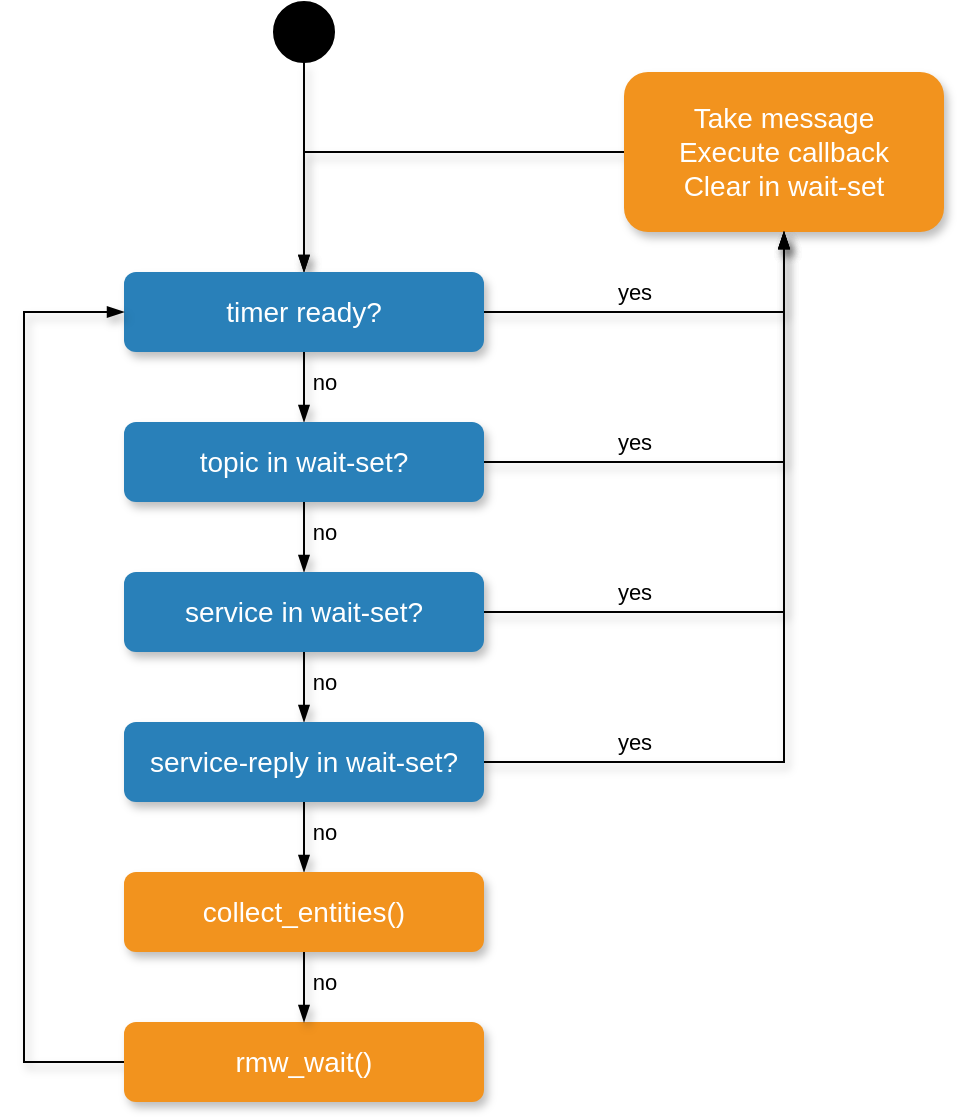 <mxfile version="27.0.5">
  <diagram name="Page-1" id="fbcf5db9-b524-4cd4-e4f3-379dc89c3999">
    <mxGraphModel dx="1834" dy="-552" grid="1" gridSize="5" guides="1" tooltips="1" connect="1" arrows="1" fold="1" page="1" pageScale="1" pageWidth="850" pageHeight="1100" background="none" math="0" shadow="0">
      <root>
        <mxCell id="0" />
        <mxCell id="1" parent="0" />
        <mxCell id="i0LwA6_2LNfJ_4SGPeoE-87" style="edgeStyle=orthogonalEdgeStyle;rounded=0;orthogonalLoop=1;jettySize=auto;html=1;exitX=0.5;exitY=1;exitDx=0;exitDy=0;entryX=0.5;entryY=0;entryDx=0;entryDy=0;shadow=1;hachureGap=4;strokeColor=default;align=center;verticalAlign=middle;fontFamily=Architects Daughter;fontSource=https%3A%2F%2Ffonts.googleapis.com%2Fcss%3Ffamily%3DArchitects%2BDaughter;fontSize=11;fontColor=default;labelBackgroundColor=none;endArrow=blockThin;endFill=1;flowAnimation=0;targetPerimeterSpacing=0;curved=0;" parent="1" source="i0LwA6_2LNfJ_4SGPeoE-84" target="i0LwA6_2LNfJ_4SGPeoE-86" edge="1">
          <mxGeometry relative="1" as="geometry" />
        </mxCell>
        <mxCell id="i0LwA6_2LNfJ_4SGPeoE-84" value="" style="ellipse;fillColor=strokeColor;html=1;labelBackgroundColor=none;" parent="1" vertex="1">
          <mxGeometry x="-455" y="1145" width="30" height="30" as="geometry" />
        </mxCell>
        <mxCell id="i0LwA6_2LNfJ_4SGPeoE-88" style="edgeStyle=none;shape=connector;curved=0;rounded=0;hachureGap=4;orthogonalLoop=1;jettySize=auto;html=1;entryX=0.5;entryY=0;entryDx=0;entryDy=0;shadow=1;strokeColor=default;align=center;verticalAlign=middle;fontFamily=Architects Daughter;fontSource=https%3A%2F%2Ffonts.googleapis.com%2Fcss%3Ffamily%3DArchitects%2BDaughter;fontSize=11;fontColor=default;labelBackgroundColor=none;endArrow=blockThin;endFill=1;flowAnimation=0;targetPerimeterSpacing=0;" parent="1" source="i0LwA6_2LNfJ_4SGPeoE-85" target="i0LwA6_2LNfJ_4SGPeoE-86" edge="1">
          <mxGeometry relative="1" as="geometry">
            <Array as="points">
              <mxPoint x="-440" y="1220" />
            </Array>
          </mxGeometry>
        </mxCell>
        <mxCell id="i0LwA6_2LNfJ_4SGPeoE-85" value="Take message&lt;br&gt;Execute callback&lt;div&gt;Clear in wait-set&lt;/div&gt;" style="rounded=1;whiteSpace=wrap;html=1;strokeColor=none;strokeWidth=1;fillColor=#F2931E;fontSize=14;fontColor=#FFFFFF;align=center;gradientColor=none;gradientDirection=east;verticalAlign=middle;shadow=1;labelBackgroundColor=none;" parent="1" vertex="1">
          <mxGeometry x="-280" y="1180" width="160" height="80" as="geometry" />
        </mxCell>
        <mxCell id="i0LwA6_2LNfJ_4SGPeoE-94" value="no" style="edgeStyle=none;shape=connector;curved=0;rounded=0;hachureGap=4;orthogonalLoop=1;jettySize=auto;html=1;exitX=0.5;exitY=1;exitDx=0;exitDy=0;entryX=0.5;entryY=0;entryDx=0;entryDy=0;shadow=1;strokeColor=default;align=center;verticalAlign=middle;fontFamily=Helvetica;fontSize=11;fontColor=default;labelBackgroundColor=none;endArrow=blockThin;endFill=1;flowAnimation=0;targetPerimeterSpacing=0;" parent="1" source="i0LwA6_2LNfJ_4SGPeoE-86" target="i0LwA6_2LNfJ_4SGPeoE-90" edge="1">
          <mxGeometry x="-0.143" y="10" relative="1" as="geometry">
            <mxPoint as="offset" />
          </mxGeometry>
        </mxCell>
        <mxCell id="i0LwA6_2LNfJ_4SGPeoE-103" value="yes" style="edgeStyle=none;shape=connector;curved=0;rounded=0;hachureGap=4;orthogonalLoop=1;jettySize=auto;html=1;exitX=1;exitY=0.5;exitDx=0;exitDy=0;entryX=0.5;entryY=1;entryDx=0;entryDy=0;shadow=1;strokeColor=default;align=center;verticalAlign=middle;fontFamily=Helvetica;fontSize=11;fontColor=default;labelBackgroundColor=none;endArrow=blockThin;endFill=1;flowAnimation=0;targetPerimeterSpacing=0;" parent="1" source="i0LwA6_2LNfJ_4SGPeoE-86" target="i0LwA6_2LNfJ_4SGPeoE-85" edge="1">
          <mxGeometry x="-0.21" y="10" relative="1" as="geometry">
            <Array as="points">
              <mxPoint x="-200" y="1300" />
            </Array>
            <mxPoint as="offset" />
          </mxGeometry>
        </mxCell>
        <mxCell id="i0LwA6_2LNfJ_4SGPeoE-86" value="timer ready?" style="rounded=1;whiteSpace=wrap;html=1;strokeColor=none;strokeWidth=1;fillColor=#2980B9;fontSize=14;fontColor=#FFFFFF;align=center;gradientColor=none;gradientDirection=east;verticalAlign=middle;shadow=1;labelBackgroundColor=none;" parent="1" vertex="1">
          <mxGeometry x="-530" y="1280" width="180" height="40" as="geometry" />
        </mxCell>
        <mxCell id="i0LwA6_2LNfJ_4SGPeoE-102" style="edgeStyle=none;shape=connector;curved=0;rounded=0;hachureGap=4;orthogonalLoop=1;jettySize=auto;html=1;exitX=0;exitY=0.5;exitDx=0;exitDy=0;entryX=0;entryY=0.5;entryDx=0;entryDy=0;shadow=1;strokeColor=default;align=center;verticalAlign=middle;fontFamily=Helvetica;fontSize=11;fontColor=default;labelBackgroundColor=none;endArrow=blockThin;endFill=1;flowAnimation=0;targetPerimeterSpacing=0;" parent="1" source="i0LwA6_2LNfJ_4SGPeoE-89" target="i0LwA6_2LNfJ_4SGPeoE-86" edge="1">
          <mxGeometry relative="1" as="geometry">
            <Array as="points">
              <mxPoint x="-580" y="1675" />
              <mxPoint x="-580" y="1300" />
            </Array>
          </mxGeometry>
        </mxCell>
        <mxCell id="i0LwA6_2LNfJ_4SGPeoE-89" value="rmw_wait()" style="rounded=1;whiteSpace=wrap;html=1;strokeColor=none;strokeWidth=1;fillColor=#F2931E;fontSize=14;fontColor=#FFFFFF;align=center;gradientColor=none;gradientDirection=east;verticalAlign=middle;shadow=1;labelBackgroundColor=none;" parent="1" vertex="1">
          <mxGeometry x="-530" y="1655" width="180" height="40" as="geometry" />
        </mxCell>
        <mxCell id="i0LwA6_2LNfJ_4SGPeoE-95" value="no" style="edgeStyle=none;shape=connector;curved=0;rounded=0;hachureGap=4;orthogonalLoop=1;jettySize=auto;html=1;entryX=0.5;entryY=0;entryDx=0;entryDy=0;shadow=1;strokeColor=default;align=center;verticalAlign=middle;fontFamily=Helvetica;fontSize=11;fontColor=default;labelBackgroundColor=none;endArrow=blockThin;endFill=1;flowAnimation=0;targetPerimeterSpacing=0;" parent="1" source="i0LwA6_2LNfJ_4SGPeoE-90" target="i0LwA6_2LNfJ_4SGPeoE-91" edge="1">
          <mxGeometry x="-0.143" y="10" relative="1" as="geometry">
            <mxPoint as="offset" />
          </mxGeometry>
        </mxCell>
        <mxCell id="i0LwA6_2LNfJ_4SGPeoE-104" value="yes" style="edgeStyle=none;shape=connector;curved=0;rounded=0;hachureGap=4;orthogonalLoop=1;jettySize=auto;html=1;exitX=1;exitY=0.5;exitDx=0;exitDy=0;shadow=1;strokeColor=default;align=center;verticalAlign=middle;fontFamily=Helvetica;fontSize=11;fontColor=default;labelBackgroundColor=none;endArrow=blockThin;endFill=1;flowAnimation=0;targetPerimeterSpacing=0;" parent="1" source="i0LwA6_2LNfJ_4SGPeoE-90" edge="1">
          <mxGeometry x="-0.434" y="10" relative="1" as="geometry">
            <mxPoint x="-200" y="1260" as="targetPoint" />
            <Array as="points">
              <mxPoint x="-200" y="1375" />
            </Array>
            <mxPoint as="offset" />
          </mxGeometry>
        </mxCell>
        <mxCell id="i0LwA6_2LNfJ_4SGPeoE-90" value="topic in wait-set?" style="rounded=1;whiteSpace=wrap;html=1;strokeColor=none;strokeWidth=1;fillColor=#2980B9;fontSize=14;fontColor=#FFFFFF;align=center;gradientColor=none;gradientDirection=east;verticalAlign=middle;shadow=1;labelBackgroundColor=none;" parent="1" vertex="1">
          <mxGeometry x="-530" y="1355" width="180" height="40" as="geometry" />
        </mxCell>
        <mxCell id="i0LwA6_2LNfJ_4SGPeoE-96" value="no" style="edgeStyle=none;shape=connector;curved=0;rounded=0;hachureGap=4;orthogonalLoop=1;jettySize=auto;html=1;entryX=0.5;entryY=0;entryDx=0;entryDy=0;shadow=1;strokeColor=default;align=center;verticalAlign=middle;fontFamily=Helvetica;fontSize=11;fontColor=default;labelBackgroundColor=none;endArrow=blockThin;endFill=1;flowAnimation=0;targetPerimeterSpacing=0;" parent="1" source="i0LwA6_2LNfJ_4SGPeoE-91" target="i0LwA6_2LNfJ_4SGPeoE-92" edge="1">
          <mxGeometry x="-0.143" y="10" relative="1" as="geometry">
            <mxPoint as="offset" />
          </mxGeometry>
        </mxCell>
        <mxCell id="i0LwA6_2LNfJ_4SGPeoE-105" value="yes" style="edgeStyle=none;shape=connector;curved=0;rounded=0;hachureGap=4;orthogonalLoop=1;jettySize=auto;html=1;exitX=1;exitY=0.5;exitDx=0;exitDy=0;entryX=0.5;entryY=1;entryDx=0;entryDy=0;shadow=1;strokeColor=default;align=center;verticalAlign=middle;fontFamily=Helvetica;fontSize=11;fontColor=default;labelBackgroundColor=none;endArrow=blockThin;endFill=1;flowAnimation=0;targetPerimeterSpacing=0;" parent="1" source="i0LwA6_2LNfJ_4SGPeoE-91" target="i0LwA6_2LNfJ_4SGPeoE-85" edge="1">
          <mxGeometry x="-0.559" y="10" relative="1" as="geometry">
            <Array as="points">
              <mxPoint x="-200" y="1450" />
            </Array>
            <mxPoint as="offset" />
          </mxGeometry>
        </mxCell>
        <mxCell id="i0LwA6_2LNfJ_4SGPeoE-91" value="service in wait-set?" style="rounded=1;whiteSpace=wrap;html=1;strokeColor=none;strokeWidth=1;fillColor=#2980B9;fontSize=14;fontColor=#FFFFFF;align=center;gradientColor=none;gradientDirection=east;verticalAlign=middle;shadow=1;labelBackgroundColor=none;" parent="1" vertex="1">
          <mxGeometry x="-530" y="1430" width="180" height="40" as="geometry" />
        </mxCell>
        <mxCell id="i0LwA6_2LNfJ_4SGPeoE-106" value="yes" style="edgeStyle=none;shape=connector;curved=0;rounded=0;hachureGap=4;orthogonalLoop=1;jettySize=auto;html=1;exitX=1;exitY=0.5;exitDx=0;exitDy=0;shadow=1;strokeColor=default;align=center;verticalAlign=middle;fontFamily=Helvetica;fontSize=11;fontColor=default;labelBackgroundColor=none;endArrow=blockThin;endFill=1;flowAnimation=0;targetPerimeterSpacing=0;" parent="1" source="i0LwA6_2LNfJ_4SGPeoE-92" edge="1">
          <mxGeometry x="-0.639" y="10" relative="1" as="geometry">
            <mxPoint x="-200" y="1260" as="targetPoint" />
            <Array as="points">
              <mxPoint x="-200" y="1525" />
            </Array>
            <mxPoint as="offset" />
          </mxGeometry>
        </mxCell>
        <mxCell id="i0LwA6_2LNfJ_4SGPeoE-108" value="no" style="edgeStyle=none;shape=connector;curved=0;rounded=0;hachureGap=4;orthogonalLoop=1;jettySize=auto;html=1;shadow=1;strokeColor=default;align=center;verticalAlign=middle;fontFamily=Helvetica;fontSize=11;fontColor=default;labelBackgroundColor=none;endArrow=blockThin;endFill=1;flowAnimation=0;targetPerimeterSpacing=0;exitX=0.5;exitY=1;exitDx=0;exitDy=0;" parent="1" source="i0LwA6_2LNfJ_4SGPeoE-92" target="i0LwA6_2LNfJ_4SGPeoE-98" edge="1">
          <mxGeometry x="-0.143" y="10" relative="1" as="geometry">
            <Array as="points">
              <mxPoint x="-440" y="1560" />
            </Array>
            <mxPoint as="offset" />
            <mxPoint x="-480" y="1560" as="sourcePoint" />
          </mxGeometry>
        </mxCell>
        <mxCell id="i0LwA6_2LNfJ_4SGPeoE-92" value="service-reply in wait-set?" style="rounded=1;whiteSpace=wrap;html=1;strokeColor=none;strokeWidth=1;fillColor=#2980B9;fontSize=14;fontColor=#FFFFFF;align=center;gradientColor=none;gradientDirection=east;verticalAlign=middle;shadow=1;labelBackgroundColor=none;" parent="1" vertex="1">
          <mxGeometry x="-530" y="1505" width="180" height="40" as="geometry" />
        </mxCell>
        <mxCell id="i0LwA6_2LNfJ_4SGPeoE-99" value="no" style="edgeStyle=none;shape=connector;curved=0;rounded=0;hachureGap=4;orthogonalLoop=1;jettySize=auto;html=1;entryX=0.5;entryY=0;entryDx=0;entryDy=0;shadow=1;strokeColor=default;align=center;verticalAlign=middle;fontFamily=Helvetica;fontSize=11;fontColor=default;labelBackgroundColor=none;endArrow=blockThin;endFill=1;flowAnimation=0;targetPerimeterSpacing=0;exitX=0.5;exitY=1;exitDx=0;exitDy=0;" parent="1" source="i0LwA6_2LNfJ_4SGPeoE-98" target="i0LwA6_2LNfJ_4SGPeoE-89" edge="1">
          <mxGeometry x="-0.143" y="10" relative="1" as="geometry">
            <Array as="points">
              <mxPoint x="-440" y="1640" />
            </Array>
            <mxPoint as="offset" />
            <mxPoint x="-465" y="1630" as="sourcePoint" />
          </mxGeometry>
        </mxCell>
        <mxCell id="i0LwA6_2LNfJ_4SGPeoE-98" value="collect_entities()" style="rounded=1;whiteSpace=wrap;html=1;strokeColor=none;strokeWidth=1;fillColor=#F2931E;fontSize=14;fontColor=#FFFFFF;align=center;gradientColor=none;gradientDirection=east;verticalAlign=middle;shadow=1;labelBackgroundColor=none;" parent="1" vertex="1">
          <mxGeometry x="-530" y="1580" width="180" height="40" as="geometry" />
        </mxCell>
      </root>
    </mxGraphModel>
  </diagram>
</mxfile>
